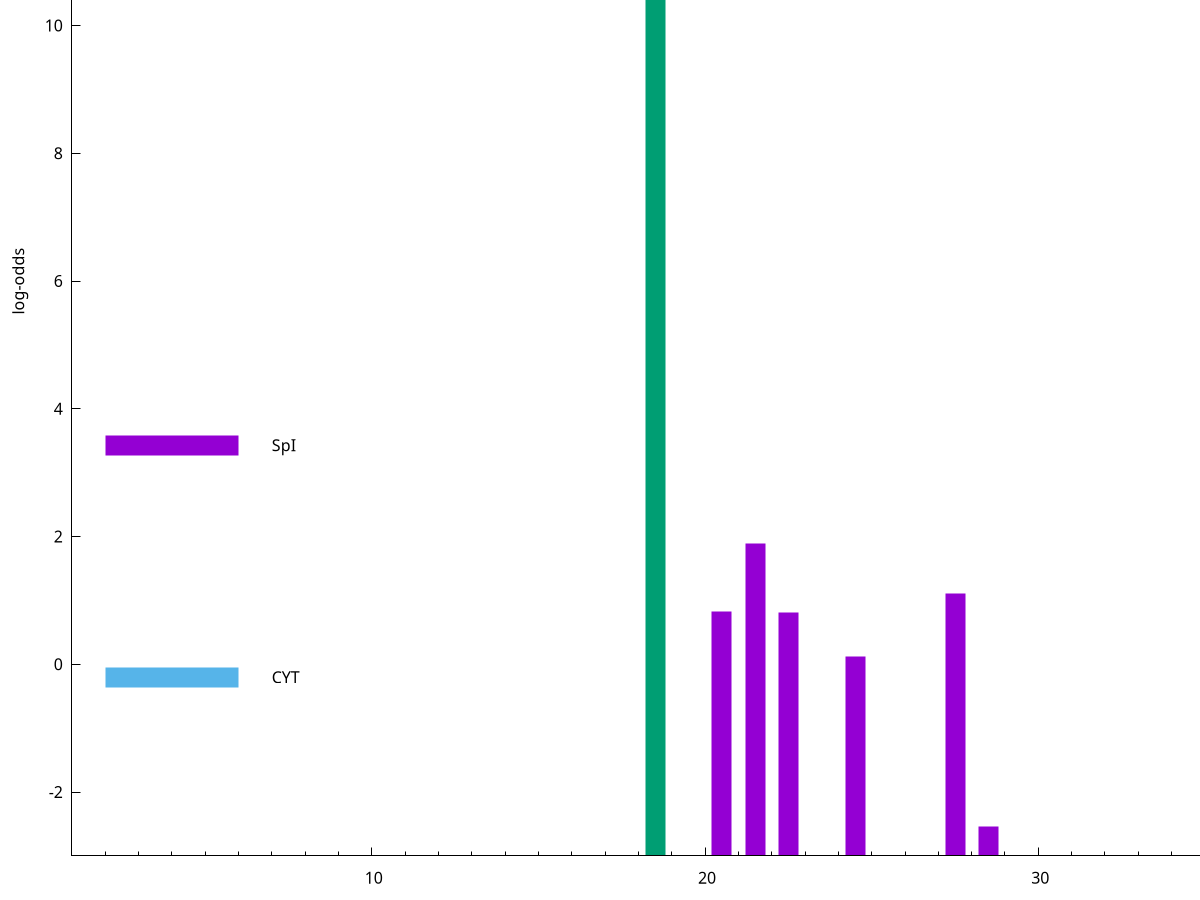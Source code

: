 set title "LipoP predictions for SRR5666568.gff"
set size 2., 1.4
set xrange [1:70] 
set mxtics 10
set yrange [-3:15]
set y2range [0:18]
set ylabel "log-odds"
set term postscript eps color solid "Helvetica" 30
set output "SRR5666568.gff319.eps"
set arrow from 2,12.919 to 6,12.919 nohead lt 2 lw 20
set label "SpII" at 7,12.919
set arrow from 2,3.42959 to 6,3.42959 nohead lt 1 lw 20
set label "SpI" at 7,3.42959
set arrow from 2,-0.200913 to 6,-0.200913 nohead lt 3 lw 20
set label "CYT" at 7,-0.200913
set arrow from 2,12.919 to 6,12.919 nohead lt 2 lw 20
set label "SpII" at 7,12.919
# NOTE: The scores below are the log-odds scores with the threshold
# NOTE: subtracted (a hack to make gnuplot make the histogram all
# NOTE: look nice).
plot "-" axes x1y2 title "" with impulses lt 2 lw 20, "-" axes x1y2 title "" with impulses lt 1 lw 20
18.500000 15.919000
e
21.500000 4.893680
27.500000 4.102520
20.500000 3.822602
22.500000 3.814153
24.500000 3.118424
28.500000 0.455300
e
exit
